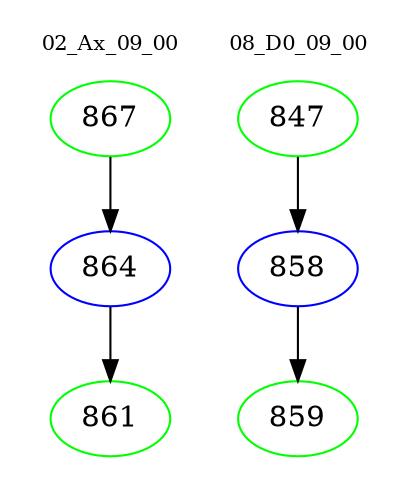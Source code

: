 digraph{
subgraph cluster_0 {
color = white
label = "02_Ax_09_00";
fontsize=10;
T0_867 [label="867", color="green"]
T0_867 -> T0_864 [color="black"]
T0_864 [label="864", color="blue"]
T0_864 -> T0_861 [color="black"]
T0_861 [label="861", color="green"]
}
subgraph cluster_1 {
color = white
label = "08_D0_09_00";
fontsize=10;
T1_847 [label="847", color="green"]
T1_847 -> T1_858 [color="black"]
T1_858 [label="858", color="blue"]
T1_858 -> T1_859 [color="black"]
T1_859 [label="859", color="green"]
}
}
